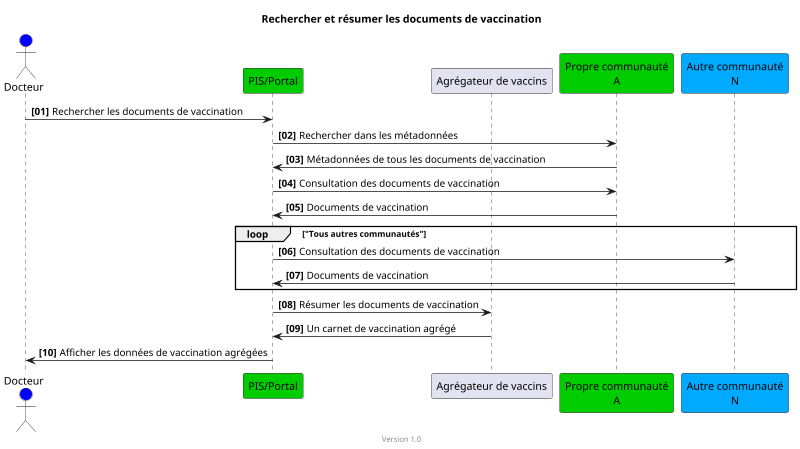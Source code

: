 @startuml
title Rechercher et résumer les documents de vaccination
footer Version 1.0
skinparam responseMessageBelowArrow true
scale max 800 width

actor Docteur #blue
participant "PIS/Portal" #00CC00
participant "Agrégateur de vaccins"

participant "Propre communauté\nA" #00CC00

participant "Autre communauté\nN" #00aaff


autonumber "<b>[00]"
Docteur -> "PIS/Portal": Rechercher les documents de vaccination
"PIS/Portal" -> "Propre communauté\nA": Rechercher dans les métadonnées
"Propre communauté\nA" -> "PIS/Portal": Métadonnées de tous les documents de vaccination
"PIS/Portal" -> "Propre communauté\nA": Consultation des documents de vaccination
"Propre communauté\nA" -> "PIS/Portal": Documents de vaccination

loop "Tous autres communautés"
"PIS/Portal" -> "Autre communauté\nN": Consultation des documents de vaccination
"Autre communauté\nN" -> "PIS/Portal": Documents de vaccination
end

"PIS/Portal" -> "Agrégateur de vaccins": Résumer les documents de vaccination
"Agrégateur de vaccins" ->  "PIS/Portal": Un carnet de vaccination agrégé
"PIS/Portal" -> Docteur: Afficher les données de vaccination agrégées

@enduml
